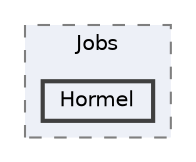 digraph "app/Jobs/Hormel"
{
 // LATEX_PDF_SIZE
  bgcolor="transparent";
  edge [fontname=Helvetica,fontsize=10,labelfontname=Helvetica,labelfontsize=10];
  node [fontname=Helvetica,fontsize=10,shape=box,height=0.2,width=0.4];
  compound=true
  subgraph clusterdir_d516c96f5fe0013fc0afdef8d199e3e1 {
    graph [ bgcolor="#edf0f7", pencolor="grey50", label="Jobs", fontname=Helvetica,fontsize=10 style="filled,dashed", URL="dir_d516c96f5fe0013fc0afdef8d199e3e1.html",tooltip=""]
  dir_0990f87903ca6eda07458aa7d189546b [label="Hormel", fillcolor="#edf0f7", color="grey25", style="filled,bold", URL="dir_0990f87903ca6eda07458aa7d189546b.html",tooltip=""];
  }
}
